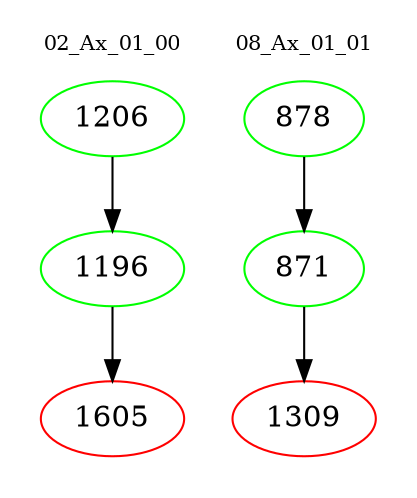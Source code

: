 digraph{
subgraph cluster_0 {
color = white
label = "02_Ax_01_00";
fontsize=10;
T0_1206 [label="1206", color="green"]
T0_1206 -> T0_1196 [color="black"]
T0_1196 [label="1196", color="green"]
T0_1196 -> T0_1605 [color="black"]
T0_1605 [label="1605", color="red"]
}
subgraph cluster_1 {
color = white
label = "08_Ax_01_01";
fontsize=10;
T1_878 [label="878", color="green"]
T1_878 -> T1_871 [color="black"]
T1_871 [label="871", color="green"]
T1_871 -> T1_1309 [color="black"]
T1_1309 [label="1309", color="red"]
}
}
